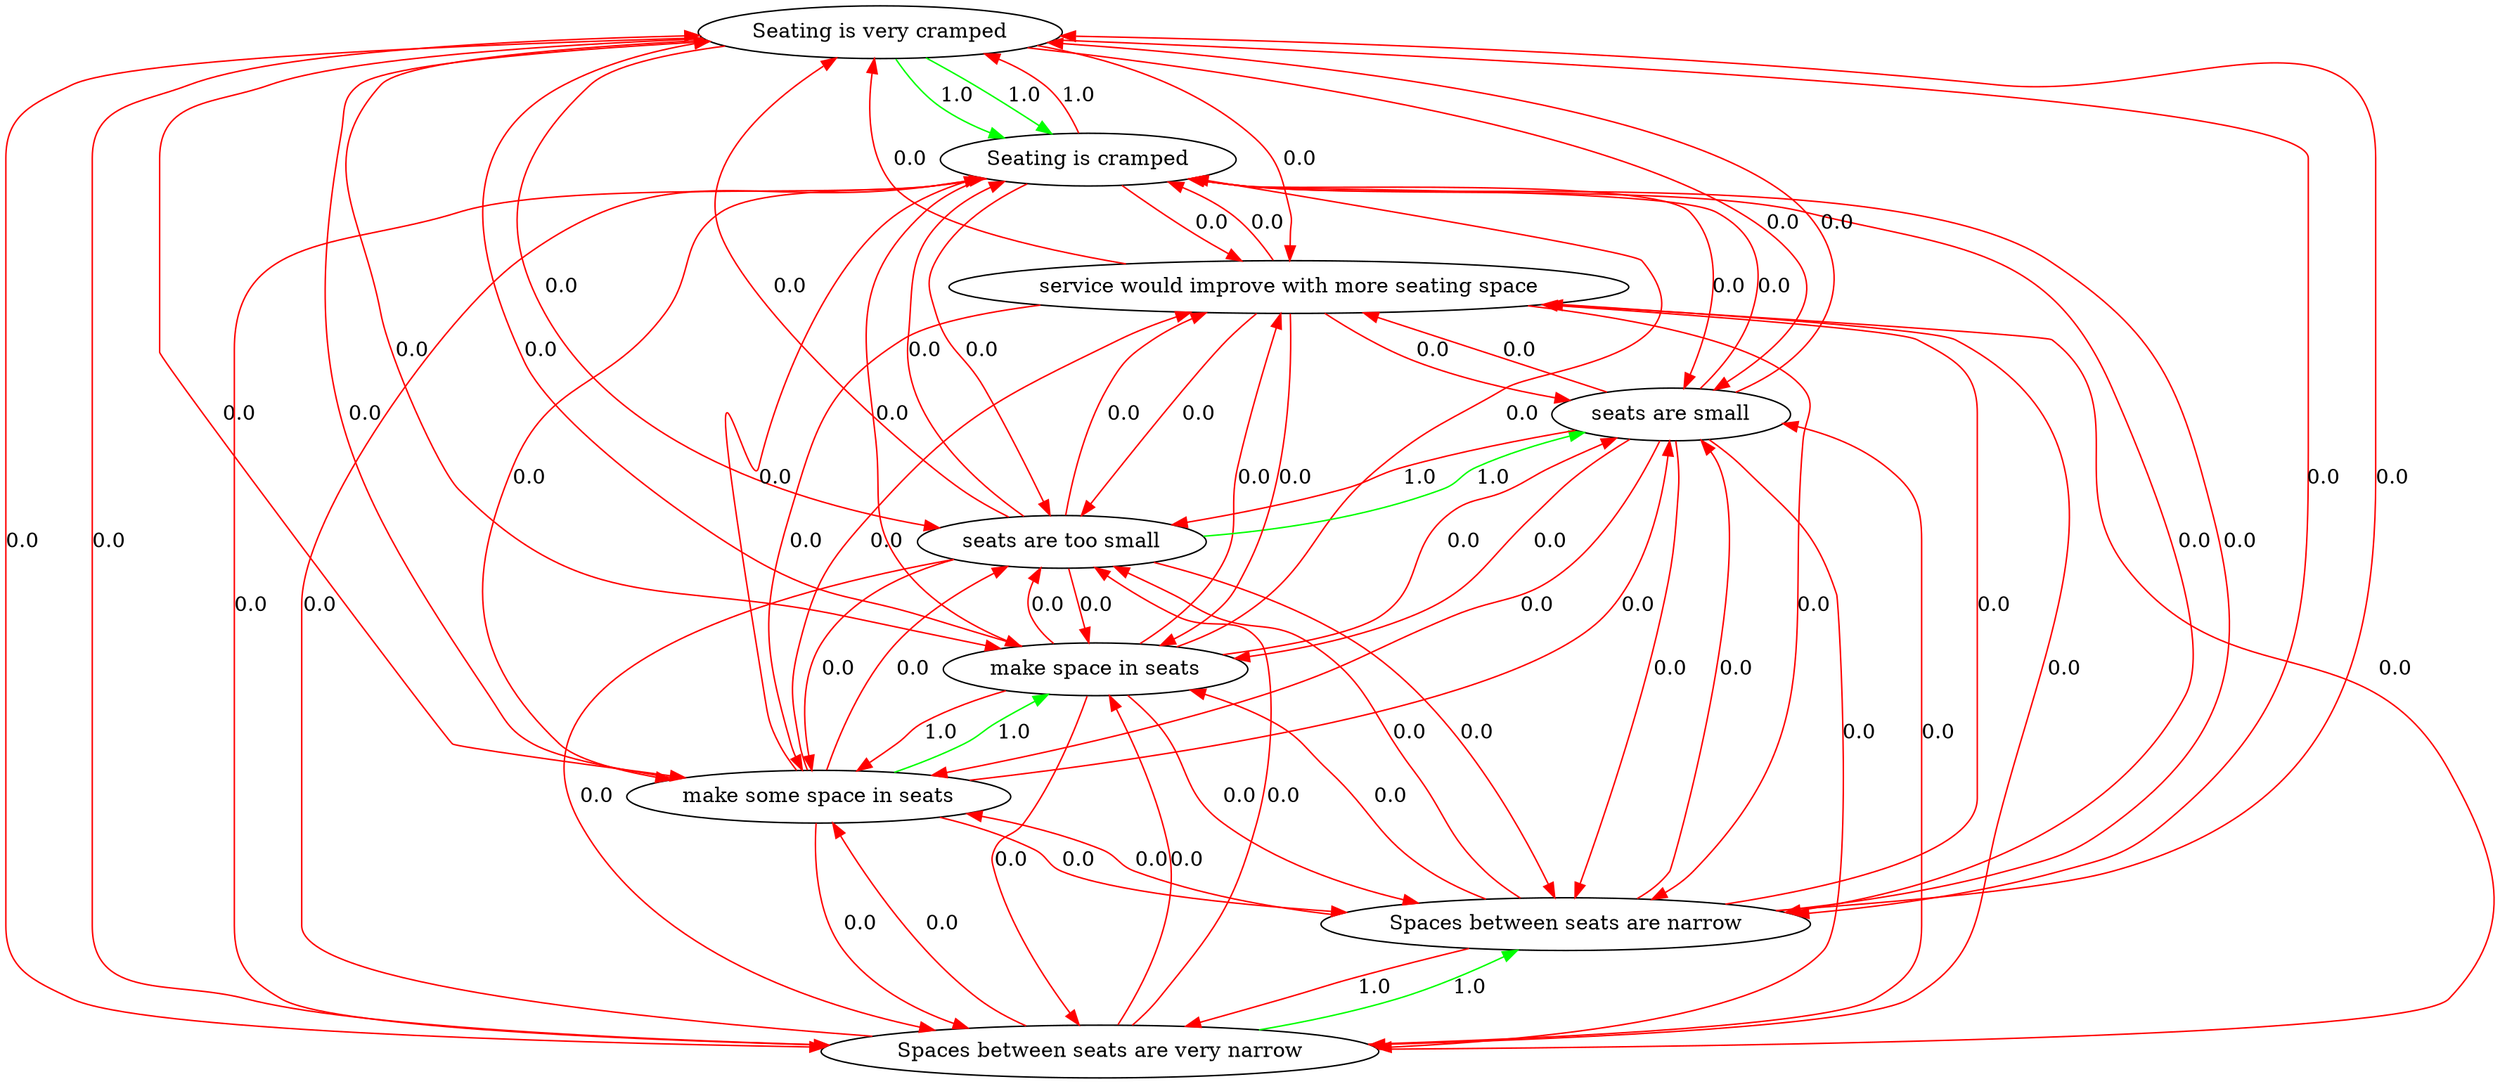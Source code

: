 digraph rawGraph {
"Seating is very cramped";"Seating is cramped";"Spaces between seats are very narrow";"Spaces between seats are narrow";"make some space in seats";"make space in seats";"seats are too small";"seats are small";"service would improve with more seating space";"Seating is very cramped" -> "Seating is cramped" [label=1.0] [color=green]
"Seating is very cramped" -> "Seating is cramped" [label=1.0] [color=green]
"Seating is cramped" -> "Seating is very cramped" [label=1.0] [color=red]
"Spaces between seats are very narrow" -> "Spaces between seats are narrow" [label=1.0] [color=green]
"Spaces between seats are narrow" -> "Spaces between seats are very narrow" [label=1.0] [color=red]
"Seating is very cramped" -> "Spaces between seats are very narrow" [label=0.0] [color=red]
"Seating is very cramped" -> "Spaces between seats are narrow" [label=0.0] [color=red]
"Seating is cramped" -> "Spaces between seats are very narrow" [label=0.0] [color=red]
"Seating is cramped" -> "Spaces between seats are narrow" [label=0.0] [color=red]
"Spaces between seats are very narrow" -> "Seating is very cramped" [label=0.0] [color=red]
"Spaces between seats are very narrow" -> "Seating is cramped" [label=0.0] [color=red]
"Spaces between seats are narrow" -> "Seating is very cramped" [label=0.0] [color=red]
"Spaces between seats are narrow" -> "Seating is cramped" [label=0.0] [color=red]
"make some space in seats" -> "make space in seats" [label=1.0] [color=green]
"make space in seats" -> "make some space in seats" [label=1.0] [color=red]
"Seating is very cramped" -> "make some space in seats" [label=0.0] [color=red]
"Seating is very cramped" -> "make space in seats" [label=0.0] [color=red]
"Seating is cramped" -> "make some space in seats" [label=0.0] [color=red]
"Seating is cramped" -> "make space in seats" [label=0.0] [color=red]
"Spaces between seats are very narrow" -> "make some space in seats" [label=0.0] [color=red]
"Spaces between seats are very narrow" -> "make space in seats" [label=0.0] [color=red]
"Spaces between seats are narrow" -> "make some space in seats" [label=0.0] [color=red]
"Spaces between seats are narrow" -> "make space in seats" [label=0.0] [color=red]
"make some space in seats" -> "Seating is very cramped" [label=0.0] [color=red]
"make some space in seats" -> "Seating is cramped" [label=0.0] [color=red]
"make some space in seats" -> "Spaces between seats are very narrow" [label=0.0] [color=red]
"make some space in seats" -> "Spaces between seats are narrow" [label=0.0] [color=red]
"make space in seats" -> "Seating is very cramped" [label=0.0] [color=red]
"make space in seats" -> "Seating is cramped" [label=0.0] [color=red]
"make space in seats" -> "Spaces between seats are very narrow" [label=0.0] [color=red]
"make space in seats" -> "Spaces between seats are narrow" [label=0.0] [color=red]
"seats are too small" -> "seats are small" [label=1.0] [color=green]
"seats are small" -> "seats are too small" [label=1.0] [color=red]
"Seating is very cramped" -> "seats are too small" [label=0.0] [color=red]
"Seating is very cramped" -> "seats are small" [label=0.0] [color=red]
"Seating is cramped" -> "seats are too small" [label=0.0] [color=red]
"Seating is cramped" -> "seats are small" [label=0.0] [color=red]
"Spaces between seats are very narrow" -> "seats are too small" [label=0.0] [color=red]
"Spaces between seats are very narrow" -> "seats are small" [label=0.0] [color=red]
"Spaces between seats are narrow" -> "seats are too small" [label=0.0] [color=red]
"Spaces between seats are narrow" -> "seats are small" [label=0.0] [color=red]
"make some space in seats" -> "seats are too small" [label=0.0] [color=red]
"make some space in seats" -> "seats are small" [label=0.0] [color=red]
"make space in seats" -> "seats are too small" [label=0.0] [color=red]
"make space in seats" -> "seats are small" [label=0.0] [color=red]
"seats are too small" -> "Seating is very cramped" [label=0.0] [color=red]
"seats are too small" -> "Seating is cramped" [label=0.0] [color=red]
"seats are too small" -> "Spaces between seats are very narrow" [label=0.0] [color=red]
"seats are too small" -> "Spaces between seats are narrow" [label=0.0] [color=red]
"seats are too small" -> "make some space in seats" [label=0.0] [color=red]
"seats are too small" -> "make space in seats" [label=0.0] [color=red]
"seats are small" -> "Seating is very cramped" [label=0.0] [color=red]
"seats are small" -> "Seating is cramped" [label=0.0] [color=red]
"seats are small" -> "Spaces between seats are very narrow" [label=0.0] [color=red]
"seats are small" -> "Spaces between seats are narrow" [label=0.0] [color=red]
"seats are small" -> "make some space in seats" [label=0.0] [color=red]
"seats are small" -> "make space in seats" [label=0.0] [color=red]
"Seating is very cramped" -> "service would improve with more seating space" [label=0.0] [color=red]
"Seating is cramped" -> "service would improve with more seating space" [label=0.0] [color=red]
"Spaces between seats are very narrow" -> "service would improve with more seating space" [label=0.0] [color=red]
"Spaces between seats are narrow" -> "service would improve with more seating space" [label=0.0] [color=red]
"make some space in seats" -> "service would improve with more seating space" [label=0.0] [color=red]
"make space in seats" -> "service would improve with more seating space" [label=0.0] [color=red]
"seats are too small" -> "service would improve with more seating space" [label=0.0] [color=red]
"seats are small" -> "service would improve with more seating space" [label=0.0] [color=red]
"service would improve with more seating space" -> "Seating is very cramped" [label=0.0] [color=red]
"service would improve with more seating space" -> "Seating is cramped" [label=0.0] [color=red]
"service would improve with more seating space" -> "Spaces between seats are very narrow" [label=0.0] [color=red]
"service would improve with more seating space" -> "Spaces between seats are narrow" [label=0.0] [color=red]
"service would improve with more seating space" -> "make some space in seats" [label=0.0] [color=red]
"service would improve with more seating space" -> "make space in seats" [label=0.0] [color=red]
"service would improve with more seating space" -> "seats are too small" [label=0.0] [color=red]
"service would improve with more seating space" -> "seats are small" [label=0.0] [color=red]
}